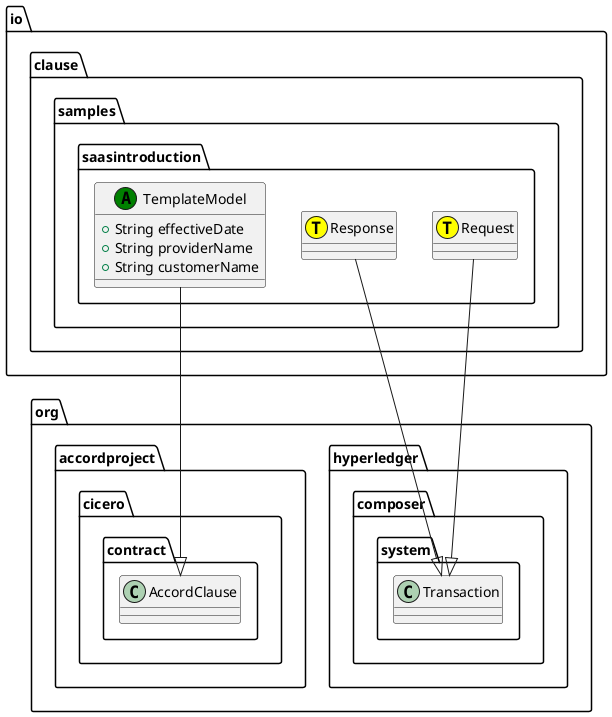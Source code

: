 @startuml
class io.clause.samples.saasintroduction.Request << (T,yellow) >> {
}
io.clause.samples.saasintroduction.Request --|> org.hyperledger.composer.system.Transaction
class io.clause.samples.saasintroduction.Response << (T,yellow) >> {
}
io.clause.samples.saasintroduction.Response --|> org.hyperledger.composer.system.Transaction
class io.clause.samples.saasintroduction.TemplateModel << (A,green) >> {
   + String effectiveDate
   + String providerName
   + String customerName
}
io.clause.samples.saasintroduction.TemplateModel --|> org.accordproject.cicero.contract.AccordClause
@enduml
